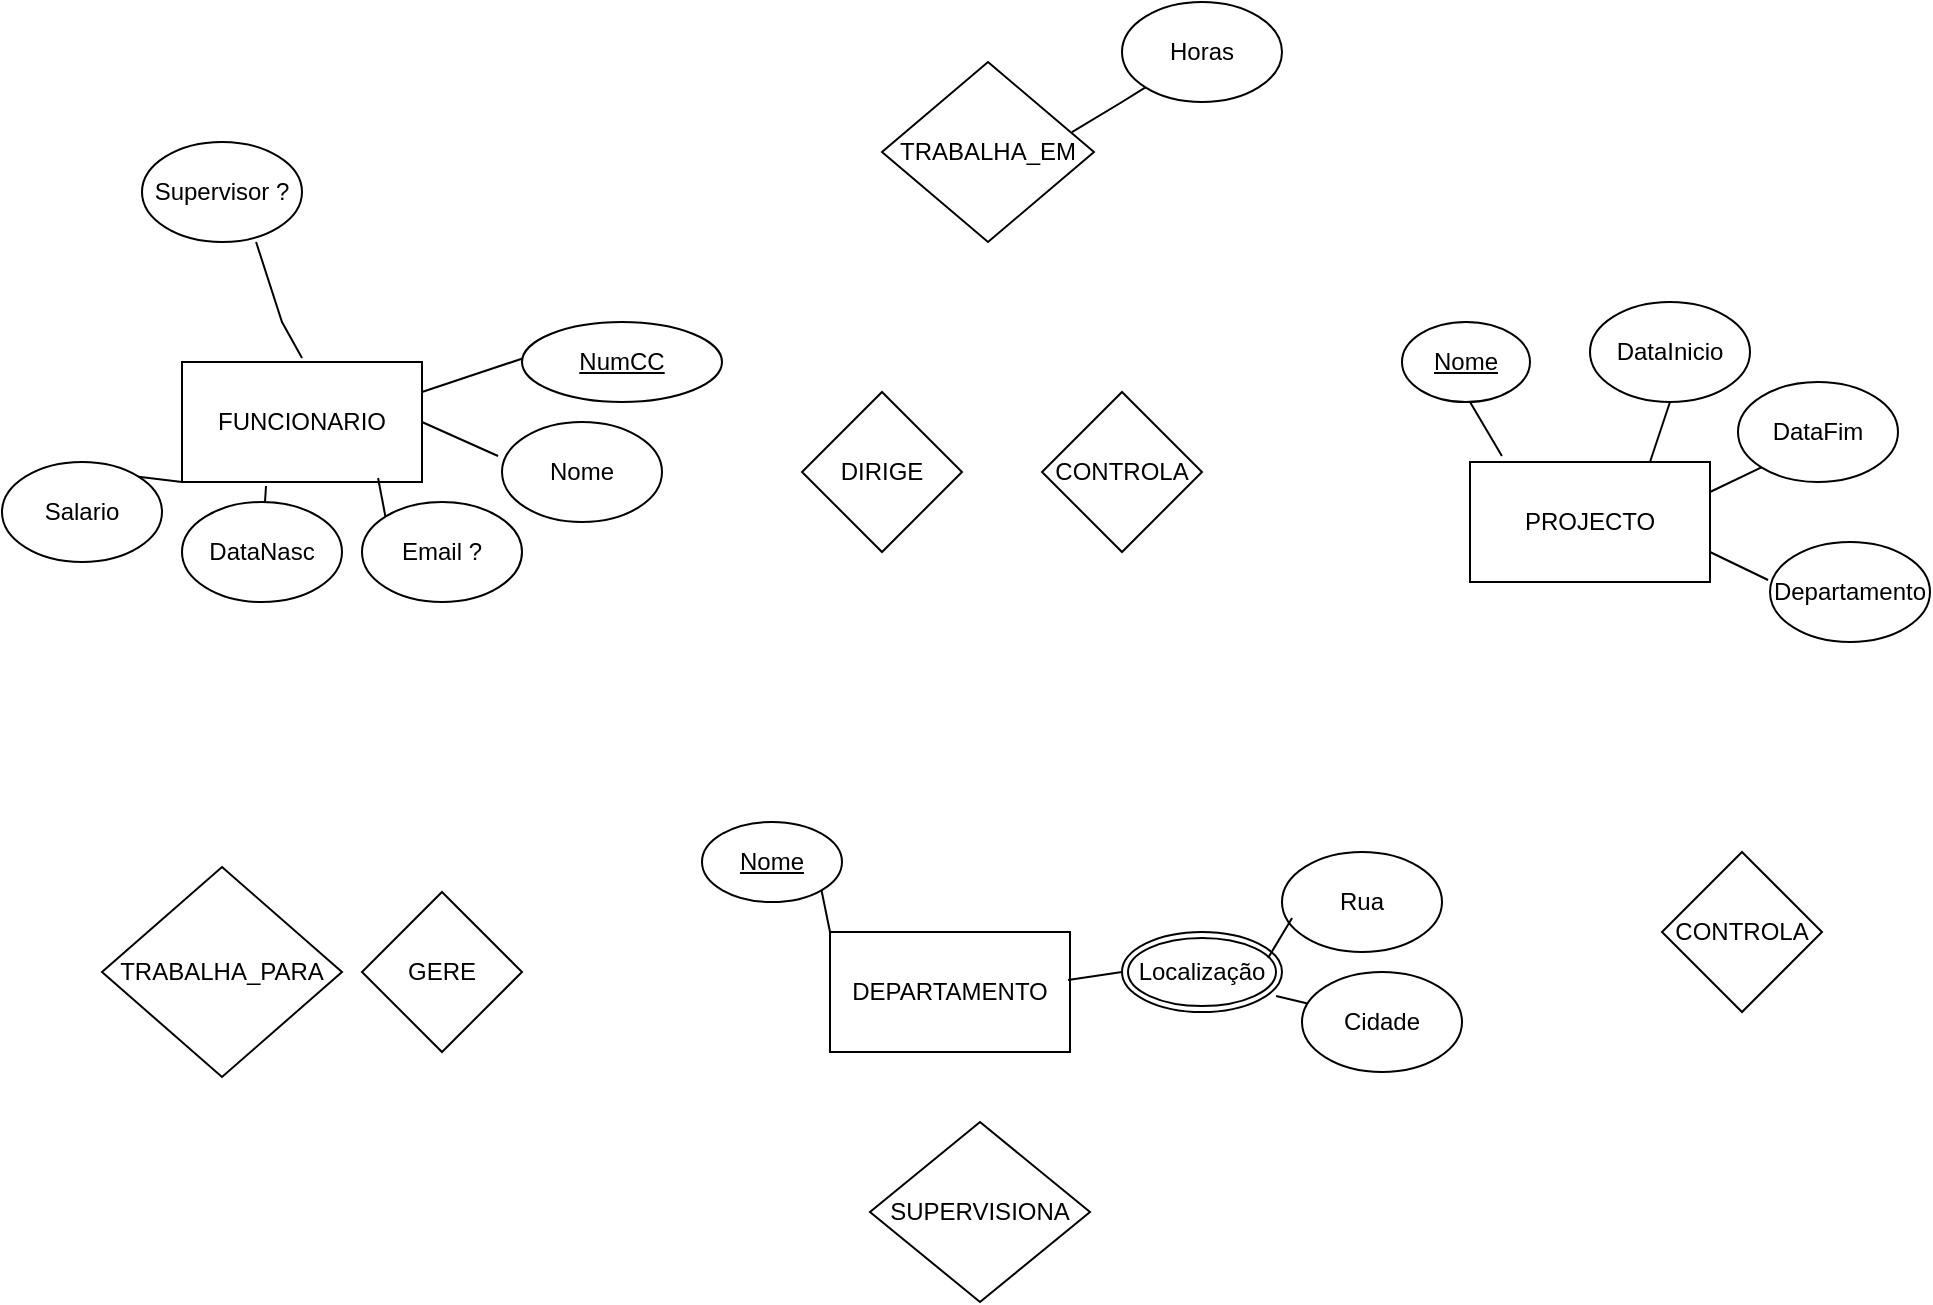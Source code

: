 <mxfile version="28.2.3">
  <diagram name="Página-1" id="eLgbo8yA9Sdz26upUzBx">
    <mxGraphModel dx="2013" dy="755" grid="1" gridSize="10" guides="1" tooltips="1" connect="1" arrows="1" fold="1" page="1" pageScale="1" pageWidth="827" pageHeight="1169" background="none" math="0" shadow="0">
      <root>
        <mxCell id="0" />
        <mxCell id="1" parent="0" />
        <mxCell id="HaZMbfx3c9rFb4fbOA_z-1" value="FUNCIONARIO" style="rounded=0;whiteSpace=wrap;html=1;" parent="1" vertex="1">
          <mxGeometry x="-40" y="260" width="120" height="60" as="geometry" />
        </mxCell>
        <mxCell id="HaZMbfx3c9rFb4fbOA_z-2" value="DEPARTAMENTO" style="rounded=0;whiteSpace=wrap;html=1;" parent="1" vertex="1">
          <mxGeometry x="284" y="545" width="120" height="60" as="geometry" />
        </mxCell>
        <mxCell id="HaZMbfx3c9rFb4fbOA_z-3" value="PROJECTO" style="rounded=0;whiteSpace=wrap;html=1;" parent="1" vertex="1">
          <mxGeometry x="604" y="310" width="120" height="60" as="geometry" />
        </mxCell>
        <mxCell id="HaZMbfx3c9rFb4fbOA_z-6" value="Nome" style="ellipse;whiteSpace=wrap;html=1;" parent="1" vertex="1">
          <mxGeometry x="120" y="290" width="80" height="50" as="geometry" />
        </mxCell>
        <mxCell id="HaZMbfx3c9rFb4fbOA_z-7" value="Email ?" style="ellipse;whiteSpace=wrap;html=1;" parent="1" vertex="1">
          <mxGeometry x="50" y="330" width="80" height="50" as="geometry" />
        </mxCell>
        <mxCell id="HaZMbfx3c9rFb4fbOA_z-8" value="DataNasc" style="ellipse;whiteSpace=wrap;html=1;" parent="1" vertex="1">
          <mxGeometry x="-40" y="330" width="80" height="50" as="geometry" />
        </mxCell>
        <mxCell id="HaZMbfx3c9rFb4fbOA_z-9" value="Salario" style="ellipse;whiteSpace=wrap;html=1;" parent="1" vertex="1">
          <mxGeometry x="-130" y="310" width="80" height="50" as="geometry" />
        </mxCell>
        <mxCell id="HaZMbfx3c9rFb4fbOA_z-12" value="Supervisor ?" style="ellipse;whiteSpace=wrap;html=1;" parent="1" vertex="1">
          <mxGeometry x="-60" y="150" width="80" height="50" as="geometry" />
        </mxCell>
        <mxCell id="HaZMbfx3c9rFb4fbOA_z-13" value="" style="endArrow=none;html=1;rounded=0;entryX=0.713;entryY=1;entryDx=0;entryDy=0;entryPerimeter=0;" parent="1" target="HaZMbfx3c9rFb4fbOA_z-12" edge="1">
          <mxGeometry width="50" height="50" relative="1" as="geometry">
            <mxPoint x="20" y="258" as="sourcePoint" />
            <mxPoint x="130" y="330" as="targetPoint" />
            <Array as="points">
              <mxPoint x="10" y="240" />
            </Array>
          </mxGeometry>
        </mxCell>
        <mxCell id="HaZMbfx3c9rFb4fbOA_z-16" value="" style="endArrow=none;html=1;rounded=0;entryX=0;entryY=1;entryDx=0;entryDy=0;exitX=1;exitY=0;exitDx=0;exitDy=0;" parent="1" source="HaZMbfx3c9rFb4fbOA_z-9" target="HaZMbfx3c9rFb4fbOA_z-1" edge="1">
          <mxGeometry width="50" height="50" relative="1" as="geometry">
            <mxPoint x="-170" y="420" as="sourcePoint" />
            <mxPoint x="-120" y="370" as="targetPoint" />
          </mxGeometry>
        </mxCell>
        <mxCell id="HaZMbfx3c9rFb4fbOA_z-17" value="" style="endArrow=none;html=1;rounded=0;entryX=0.35;entryY=1.033;entryDx=0;entryDy=0;entryPerimeter=0;" parent="1" source="HaZMbfx3c9rFb4fbOA_z-8" target="HaZMbfx3c9rFb4fbOA_z-1" edge="1">
          <mxGeometry width="50" height="50" relative="1" as="geometry">
            <mxPoint x="-30" y="500" as="sourcePoint" />
            <mxPoint x="20" y="450" as="targetPoint" />
          </mxGeometry>
        </mxCell>
        <mxCell id="HaZMbfx3c9rFb4fbOA_z-18" value="" style="endArrow=none;html=1;rounded=0;entryX=0.817;entryY=0.967;entryDx=0;entryDy=0;entryPerimeter=0;exitX=0;exitY=0;exitDx=0;exitDy=0;" parent="1" source="HaZMbfx3c9rFb4fbOA_z-7" target="HaZMbfx3c9rFb4fbOA_z-1" edge="1">
          <mxGeometry width="50" height="50" relative="1" as="geometry">
            <mxPoint x="160" y="510" as="sourcePoint" />
            <mxPoint x="210" y="460" as="targetPoint" />
          </mxGeometry>
        </mxCell>
        <mxCell id="HaZMbfx3c9rFb4fbOA_z-19" value="" style="endArrow=none;html=1;rounded=0;entryX=1;entryY=0.5;entryDx=0;entryDy=0;exitX=-0.025;exitY=0.34;exitDx=0;exitDy=0;exitPerimeter=0;" parent="1" source="HaZMbfx3c9rFb4fbOA_z-6" target="HaZMbfx3c9rFb4fbOA_z-1" edge="1">
          <mxGeometry width="50" height="50" relative="1" as="geometry">
            <mxPoint x="70" y="450" as="sourcePoint" />
            <mxPoint x="120" y="400" as="targetPoint" />
          </mxGeometry>
        </mxCell>
        <mxCell id="HaZMbfx3c9rFb4fbOA_z-20" value="" style="endArrow=none;html=1;rounded=0;entryX=1;entryY=0.25;entryDx=0;entryDy=0;exitX=0;exitY=0.5;exitDx=0;exitDy=0;" parent="1" target="HaZMbfx3c9rFb4fbOA_z-1" edge="1">
          <mxGeometry width="50" height="50" relative="1" as="geometry">
            <mxPoint x="140" y="255" as="sourcePoint" />
            <mxPoint x="100" y="420" as="targetPoint" />
          </mxGeometry>
        </mxCell>
        <mxCell id="HaZMbfx3c9rFb4fbOA_z-24" value="Rua" style="ellipse;whiteSpace=wrap;html=1;" parent="1" vertex="1">
          <mxGeometry x="510" y="505" width="80" height="50" as="geometry" />
        </mxCell>
        <mxCell id="HaZMbfx3c9rFb4fbOA_z-25" value="DataInicio" style="ellipse;whiteSpace=wrap;html=1;" parent="1" vertex="1">
          <mxGeometry x="664" y="230" width="80" height="50" as="geometry" />
        </mxCell>
        <mxCell id="HaZMbfx3c9rFb4fbOA_z-29" value="Nome" style="ellipse;whiteSpace=wrap;html=1;align=center;fontStyle=4;" parent="1" vertex="1">
          <mxGeometry x="220" y="490" width="70" height="40" as="geometry" />
        </mxCell>
        <mxCell id="HaZMbfx3c9rFb4fbOA_z-30" value="NumCC" style="ellipse;whiteSpace=wrap;html=1;align=center;fontStyle=4;" parent="1" vertex="1">
          <mxGeometry x="130" y="240" width="100" height="40" as="geometry" />
        </mxCell>
        <mxCell id="HaZMbfx3c9rFb4fbOA_z-32" value="Localização" style="ellipse;shape=doubleEllipse;margin=3;whiteSpace=wrap;html=1;align=center;" parent="1" vertex="1">
          <mxGeometry x="430" y="545" width="80" height="40" as="geometry" />
        </mxCell>
        <mxCell id="HaZMbfx3c9rFb4fbOA_z-33" value="Cidade" style="ellipse;whiteSpace=wrap;html=1;" parent="1" vertex="1">
          <mxGeometry x="520" y="565" width="80" height="50" as="geometry" />
        </mxCell>
        <mxCell id="HaZMbfx3c9rFb4fbOA_z-35" value="" style="endArrow=none;html=1;rounded=0;entryX=1;entryY=1;entryDx=0;entryDy=0;exitX=0;exitY=0;exitDx=0;exitDy=0;" parent="1" source="HaZMbfx3c9rFb4fbOA_z-2" target="HaZMbfx3c9rFb4fbOA_z-29" edge="1">
          <mxGeometry width="50" height="50" relative="1" as="geometry">
            <mxPoint x="260" y="595" as="sourcePoint" />
            <mxPoint x="310" y="545" as="targetPoint" />
          </mxGeometry>
        </mxCell>
        <mxCell id="HaZMbfx3c9rFb4fbOA_z-37" value="" style="endArrow=none;html=1;rounded=0;entryX=0;entryY=0.5;entryDx=0;entryDy=0;exitX=0.992;exitY=0.4;exitDx=0;exitDy=0;exitPerimeter=0;" parent="1" source="HaZMbfx3c9rFb4fbOA_z-2" target="HaZMbfx3c9rFb4fbOA_z-32" edge="1">
          <mxGeometry width="50" height="50" relative="1" as="geometry">
            <mxPoint x="410" y="665" as="sourcePoint" />
            <mxPoint x="460" y="615" as="targetPoint" />
          </mxGeometry>
        </mxCell>
        <mxCell id="HaZMbfx3c9rFb4fbOA_z-38" value="" style="endArrow=none;html=1;rounded=0;entryX=0.063;entryY=0.66;entryDx=0;entryDy=0;entryPerimeter=0;exitX=0.913;exitY=0.325;exitDx=0;exitDy=0;exitPerimeter=0;" parent="1" source="HaZMbfx3c9rFb4fbOA_z-32" target="HaZMbfx3c9rFb4fbOA_z-24" edge="1">
          <mxGeometry width="50" height="50" relative="1" as="geometry">
            <mxPoint x="440" y="695" as="sourcePoint" />
            <mxPoint x="490" y="645" as="targetPoint" />
          </mxGeometry>
        </mxCell>
        <mxCell id="HaZMbfx3c9rFb4fbOA_z-39" value="" style="endArrow=none;html=1;rounded=0;exitX=0.963;exitY=0.8;exitDx=0;exitDy=0;exitPerimeter=0;" parent="1" source="HaZMbfx3c9rFb4fbOA_z-32" target="HaZMbfx3c9rFb4fbOA_z-33" edge="1">
          <mxGeometry width="50" height="50" relative="1" as="geometry">
            <mxPoint x="460" y="645" as="sourcePoint" />
            <mxPoint x="510" y="595" as="targetPoint" />
          </mxGeometry>
        </mxCell>
        <mxCell id="HaZMbfx3c9rFb4fbOA_z-40" value="Nome" style="ellipse;whiteSpace=wrap;html=1;align=center;fontStyle=4;" parent="1" vertex="1">
          <mxGeometry x="570" y="240" width="64" height="40" as="geometry" />
        </mxCell>
        <mxCell id="HaZMbfx3c9rFb4fbOA_z-41" value="DataFim" style="ellipse;whiteSpace=wrap;html=1;" parent="1" vertex="1">
          <mxGeometry x="738" y="270" width="80" height="50" as="geometry" />
        </mxCell>
        <mxCell id="HaZMbfx3c9rFb4fbOA_z-42" value="Departamento" style="ellipse;whiteSpace=wrap;html=1;" parent="1" vertex="1">
          <mxGeometry x="754" y="350" width="80" height="50" as="geometry" />
        </mxCell>
        <mxCell id="HaZMbfx3c9rFb4fbOA_z-50" value="" style="endArrow=none;html=1;rounded=0;entryX=0.133;entryY=-0.05;entryDx=0;entryDy=0;entryPerimeter=0;" parent="1" target="HaZMbfx3c9rFb4fbOA_z-3" edge="1">
          <mxGeometry width="50" height="50" relative="1" as="geometry">
            <mxPoint x="604" y="280" as="sourcePoint" />
            <mxPoint x="624" y="180" as="targetPoint" />
          </mxGeometry>
        </mxCell>
        <mxCell id="HaZMbfx3c9rFb4fbOA_z-51" value="" style="endArrow=none;html=1;rounded=0;entryX=0.5;entryY=1;entryDx=0;entryDy=0;exitX=0.75;exitY=0;exitDx=0;exitDy=0;" parent="1" source="HaZMbfx3c9rFb4fbOA_z-3" target="HaZMbfx3c9rFb4fbOA_z-25" edge="1">
          <mxGeometry width="50" height="50" relative="1" as="geometry">
            <mxPoint x="604" y="220" as="sourcePoint" />
            <mxPoint x="654" y="170" as="targetPoint" />
          </mxGeometry>
        </mxCell>
        <mxCell id="HaZMbfx3c9rFb4fbOA_z-53" value="" style="endArrow=none;html=1;rounded=0;entryX=0;entryY=1;entryDx=0;entryDy=0;exitX=1;exitY=0.25;exitDx=0;exitDy=0;" parent="1" source="HaZMbfx3c9rFb4fbOA_z-3" target="HaZMbfx3c9rFb4fbOA_z-41" edge="1">
          <mxGeometry width="50" height="50" relative="1" as="geometry">
            <mxPoint x="714" y="360" as="sourcePoint" />
            <mxPoint x="764" y="310" as="targetPoint" />
          </mxGeometry>
        </mxCell>
        <mxCell id="HaZMbfx3c9rFb4fbOA_z-55" value="" style="endArrow=none;html=1;rounded=0;entryX=1;entryY=0.75;entryDx=0;entryDy=0;exitX=-0.012;exitY=0.38;exitDx=0;exitDy=0;exitPerimeter=0;" parent="1" source="HaZMbfx3c9rFb4fbOA_z-42" target="HaZMbfx3c9rFb4fbOA_z-3" edge="1">
          <mxGeometry width="50" height="50" relative="1" as="geometry">
            <mxPoint x="684" y="420" as="sourcePoint" />
            <mxPoint x="734" y="370" as="targetPoint" />
          </mxGeometry>
        </mxCell>
        <mxCell id="YxALw28zm1gv9gC34wD_-1" value="DIRIGE" style="rhombus;whiteSpace=wrap;html=1;" vertex="1" parent="1">
          <mxGeometry x="270" y="275" width="80" height="80" as="geometry" />
        </mxCell>
        <mxCell id="YxALw28zm1gv9gC34wD_-2" value="TRABALHA_PARA" style="rhombus;whiteSpace=wrap;html=1;" vertex="1" parent="1">
          <mxGeometry x="-80" y="512.5" width="120" height="105" as="geometry" />
        </mxCell>
        <mxCell id="YxALw28zm1gv9gC34wD_-3" value="CONTROLA" style="rhombus;whiteSpace=wrap;html=1;" vertex="1" parent="1">
          <mxGeometry x="700" y="505" width="80" height="80" as="geometry" />
        </mxCell>
        <mxCell id="YxALw28zm1gv9gC34wD_-4" value="CONTROLA" style="rhombus;whiteSpace=wrap;html=1;" vertex="1" parent="1">
          <mxGeometry x="390" y="275" width="80" height="80" as="geometry" />
        </mxCell>
        <mxCell id="YxALw28zm1gv9gC34wD_-6" value="GERE" style="rhombus;whiteSpace=wrap;html=1;" vertex="1" parent="1">
          <mxGeometry x="50" y="525" width="80" height="80" as="geometry" />
        </mxCell>
        <mxCell id="YxALw28zm1gv9gC34wD_-7" value="SUPERVISIONA" style="rhombus;whiteSpace=wrap;html=1;" vertex="1" parent="1">
          <mxGeometry x="304" y="640" width="110" height="90" as="geometry" />
        </mxCell>
        <mxCell id="YxALw28zm1gv9gC34wD_-8" value="TRABALHA_EM" style="rhombus;whiteSpace=wrap;html=1;" vertex="1" parent="1">
          <mxGeometry x="310" y="110" width="106" height="90" as="geometry" />
        </mxCell>
        <mxCell id="YxALw28zm1gv9gC34wD_-9" value="Horas" style="ellipse;whiteSpace=wrap;html=1;" vertex="1" parent="1">
          <mxGeometry x="430" y="80" width="80" height="50" as="geometry" />
        </mxCell>
        <mxCell id="YxALw28zm1gv9gC34wD_-10" value="" style="endArrow=none;html=1;rounded=0;entryX=0.896;entryY=0.389;entryDx=0;entryDy=0;entryPerimeter=0;exitX=0;exitY=1;exitDx=0;exitDy=0;" edge="1" parent="1" source="YxALw28zm1gv9gC34wD_-9" target="YxALw28zm1gv9gC34wD_-8">
          <mxGeometry width="50" height="50" relative="1" as="geometry">
            <mxPoint x="510" y="180" as="sourcePoint" />
            <mxPoint x="526" y="207" as="targetPoint" />
            <Array as="points">
              <mxPoint x="430" y="130" />
            </Array>
          </mxGeometry>
        </mxCell>
      </root>
    </mxGraphModel>
  </diagram>
</mxfile>
